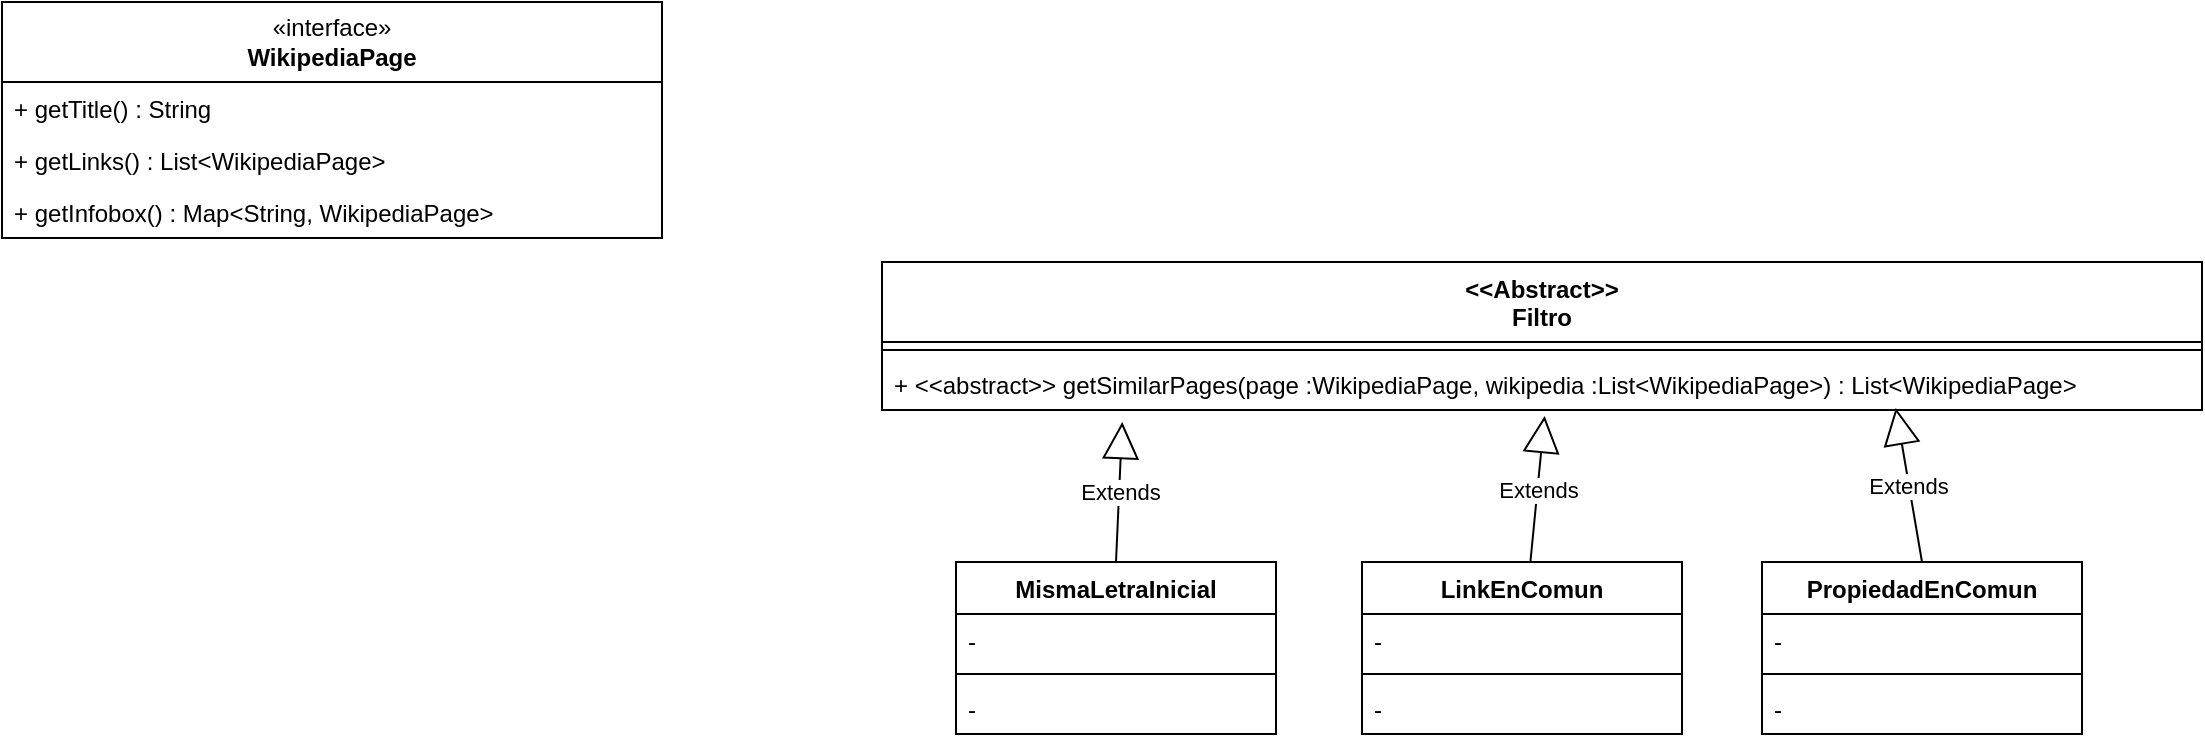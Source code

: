 <mxfile version="22.0.3" type="device">
  <diagram id="C5RBs43oDa-KdzZeNtuy" name="Page-1">
    <mxGraphModel dx="1658" dy="821" grid="1" gridSize="10" guides="1" tooltips="1" connect="1" arrows="1" fold="1" page="1" pageScale="1" pageWidth="827" pageHeight="1169" math="0" shadow="0">
      <root>
        <mxCell id="WIyWlLk6GJQsqaUBKTNV-0" />
        <mxCell id="WIyWlLk6GJQsqaUBKTNV-1" parent="WIyWlLk6GJQsqaUBKTNV-0" />
        <mxCell id="1gYyguk0DgfMBUCXOrJ0-1" value="«interface»&lt;br&gt;&lt;b&gt;WikipediaPage&lt;/b&gt;" style="swimlane;fontStyle=0;childLayout=stackLayout;horizontal=1;startSize=40;fillColor=none;horizontalStack=0;resizeParent=1;resizeParentMax=0;resizeLast=0;collapsible=1;marginBottom=0;whiteSpace=wrap;html=1;" vertex="1" parent="WIyWlLk6GJQsqaUBKTNV-1">
          <mxGeometry x="190" y="150" width="330" height="118" as="geometry" />
        </mxCell>
        <mxCell id="1gYyguk0DgfMBUCXOrJ0-2" value="+ getTitle() : String&amp;nbsp;" style="text;strokeColor=none;fillColor=none;align=left;verticalAlign=top;spacingLeft=4;spacingRight=4;overflow=hidden;rotatable=0;points=[[0,0.5],[1,0.5]];portConstraint=eastwest;whiteSpace=wrap;html=1;" vertex="1" parent="1gYyguk0DgfMBUCXOrJ0-1">
          <mxGeometry y="40" width="330" height="26" as="geometry" />
        </mxCell>
        <mxCell id="1gYyguk0DgfMBUCXOrJ0-3" value="+ getLinks() : List&amp;lt;WikipediaPage&amp;gt;&amp;nbsp;" style="text;strokeColor=none;fillColor=none;align=left;verticalAlign=top;spacingLeft=4;spacingRight=4;overflow=hidden;rotatable=0;points=[[0,0.5],[1,0.5]];portConstraint=eastwest;whiteSpace=wrap;html=1;" vertex="1" parent="1gYyguk0DgfMBUCXOrJ0-1">
          <mxGeometry y="66" width="330" height="26" as="geometry" />
        </mxCell>
        <mxCell id="1gYyguk0DgfMBUCXOrJ0-4" value="+ getInfobox() : Map&amp;lt;String, WikipediaPage&amp;gt;" style="text;strokeColor=none;fillColor=none;align=left;verticalAlign=top;spacingLeft=4;spacingRight=4;overflow=hidden;rotatable=0;points=[[0,0.5],[1,0.5]];portConstraint=eastwest;whiteSpace=wrap;html=1;" vertex="1" parent="1gYyguk0DgfMBUCXOrJ0-1">
          <mxGeometry y="92" width="330" height="26" as="geometry" />
        </mxCell>
        <mxCell id="1gYyguk0DgfMBUCXOrJ0-5" value="MismaLetraInicial" style="swimlane;fontStyle=1;align=center;verticalAlign=top;childLayout=stackLayout;horizontal=1;startSize=26;horizontalStack=0;resizeParent=1;resizeParentMax=0;resizeLast=0;collapsible=1;marginBottom=0;whiteSpace=wrap;html=1;" vertex="1" parent="WIyWlLk6GJQsqaUBKTNV-1">
          <mxGeometry x="667" y="430" width="160" height="86" as="geometry" />
        </mxCell>
        <mxCell id="1gYyguk0DgfMBUCXOrJ0-6" value="-" style="text;strokeColor=none;fillColor=none;align=left;verticalAlign=top;spacingLeft=4;spacingRight=4;overflow=hidden;rotatable=0;points=[[0,0.5],[1,0.5]];portConstraint=eastwest;whiteSpace=wrap;html=1;" vertex="1" parent="1gYyguk0DgfMBUCXOrJ0-5">
          <mxGeometry y="26" width="160" height="26" as="geometry" />
        </mxCell>
        <mxCell id="1gYyguk0DgfMBUCXOrJ0-7" value="" style="line;strokeWidth=1;fillColor=none;align=left;verticalAlign=middle;spacingTop=-1;spacingLeft=3;spacingRight=3;rotatable=0;labelPosition=right;points=[];portConstraint=eastwest;strokeColor=inherit;" vertex="1" parent="1gYyguk0DgfMBUCXOrJ0-5">
          <mxGeometry y="52" width="160" height="8" as="geometry" />
        </mxCell>
        <mxCell id="1gYyguk0DgfMBUCXOrJ0-8" value="-" style="text;strokeColor=none;fillColor=none;align=left;verticalAlign=top;spacingLeft=4;spacingRight=4;overflow=hidden;rotatable=0;points=[[0,0.5],[1,0.5]];portConstraint=eastwest;whiteSpace=wrap;html=1;" vertex="1" parent="1gYyguk0DgfMBUCXOrJ0-5">
          <mxGeometry y="60" width="160" height="26" as="geometry" />
        </mxCell>
        <mxCell id="1gYyguk0DgfMBUCXOrJ0-9" value="LinkEnComun" style="swimlane;fontStyle=1;align=center;verticalAlign=top;childLayout=stackLayout;horizontal=1;startSize=26;horizontalStack=0;resizeParent=1;resizeParentMax=0;resizeLast=0;collapsible=1;marginBottom=0;whiteSpace=wrap;html=1;" vertex="1" parent="WIyWlLk6GJQsqaUBKTNV-1">
          <mxGeometry x="870" y="430" width="160" height="86" as="geometry" />
        </mxCell>
        <mxCell id="1gYyguk0DgfMBUCXOrJ0-10" value="-" style="text;strokeColor=none;fillColor=none;align=left;verticalAlign=top;spacingLeft=4;spacingRight=4;overflow=hidden;rotatable=0;points=[[0,0.5],[1,0.5]];portConstraint=eastwest;whiteSpace=wrap;html=1;" vertex="1" parent="1gYyguk0DgfMBUCXOrJ0-9">
          <mxGeometry y="26" width="160" height="26" as="geometry" />
        </mxCell>
        <mxCell id="1gYyguk0DgfMBUCXOrJ0-11" value="" style="line;strokeWidth=1;fillColor=none;align=left;verticalAlign=middle;spacingTop=-1;spacingLeft=3;spacingRight=3;rotatable=0;labelPosition=right;points=[];portConstraint=eastwest;strokeColor=inherit;" vertex="1" parent="1gYyguk0DgfMBUCXOrJ0-9">
          <mxGeometry y="52" width="160" height="8" as="geometry" />
        </mxCell>
        <mxCell id="1gYyguk0DgfMBUCXOrJ0-12" value="-" style="text;strokeColor=none;fillColor=none;align=left;verticalAlign=top;spacingLeft=4;spacingRight=4;overflow=hidden;rotatable=0;points=[[0,0.5],[1,0.5]];portConstraint=eastwest;whiteSpace=wrap;html=1;" vertex="1" parent="1gYyguk0DgfMBUCXOrJ0-9">
          <mxGeometry y="60" width="160" height="26" as="geometry" />
        </mxCell>
        <mxCell id="1gYyguk0DgfMBUCXOrJ0-13" value="PropiedadEnComun" style="swimlane;fontStyle=1;align=center;verticalAlign=top;childLayout=stackLayout;horizontal=1;startSize=26;horizontalStack=0;resizeParent=1;resizeParentMax=0;resizeLast=0;collapsible=1;marginBottom=0;whiteSpace=wrap;html=1;" vertex="1" parent="WIyWlLk6GJQsqaUBKTNV-1">
          <mxGeometry x="1070" y="430" width="160" height="86" as="geometry" />
        </mxCell>
        <mxCell id="1gYyguk0DgfMBUCXOrJ0-14" value="-" style="text;strokeColor=none;fillColor=none;align=left;verticalAlign=top;spacingLeft=4;spacingRight=4;overflow=hidden;rotatable=0;points=[[0,0.5],[1,0.5]];portConstraint=eastwest;whiteSpace=wrap;html=1;" vertex="1" parent="1gYyguk0DgfMBUCXOrJ0-13">
          <mxGeometry y="26" width="160" height="26" as="geometry" />
        </mxCell>
        <mxCell id="1gYyguk0DgfMBUCXOrJ0-15" value="" style="line;strokeWidth=1;fillColor=none;align=left;verticalAlign=middle;spacingTop=-1;spacingLeft=3;spacingRight=3;rotatable=0;labelPosition=right;points=[];portConstraint=eastwest;strokeColor=inherit;" vertex="1" parent="1gYyguk0DgfMBUCXOrJ0-13">
          <mxGeometry y="52" width="160" height="8" as="geometry" />
        </mxCell>
        <mxCell id="1gYyguk0DgfMBUCXOrJ0-16" value="-" style="text;strokeColor=none;fillColor=none;align=left;verticalAlign=top;spacingLeft=4;spacingRight=4;overflow=hidden;rotatable=0;points=[[0,0.5],[1,0.5]];portConstraint=eastwest;whiteSpace=wrap;html=1;" vertex="1" parent="1gYyguk0DgfMBUCXOrJ0-13">
          <mxGeometry y="60" width="160" height="26" as="geometry" />
        </mxCell>
        <mxCell id="1gYyguk0DgfMBUCXOrJ0-17" value="&amp;lt;&amp;lt;Abstract&amp;gt;&amp;gt;&lt;br&gt;Filtro" style="swimlane;fontStyle=1;align=center;verticalAlign=top;childLayout=stackLayout;horizontal=1;startSize=40;horizontalStack=0;resizeParent=1;resizeParentMax=0;resizeLast=0;collapsible=1;marginBottom=0;whiteSpace=wrap;html=1;" vertex="1" parent="WIyWlLk6GJQsqaUBKTNV-1">
          <mxGeometry x="630" y="280" width="660" height="74" as="geometry" />
        </mxCell>
        <mxCell id="1gYyguk0DgfMBUCXOrJ0-19" value="" style="line;strokeWidth=1;fillColor=none;align=left;verticalAlign=middle;spacingTop=-1;spacingLeft=3;spacingRight=3;rotatable=0;labelPosition=right;points=[];portConstraint=eastwest;strokeColor=inherit;" vertex="1" parent="1gYyguk0DgfMBUCXOrJ0-17">
          <mxGeometry y="40" width="660" height="8" as="geometry" />
        </mxCell>
        <mxCell id="1gYyguk0DgfMBUCXOrJ0-20" value="+ &amp;lt;&amp;lt;&lt;span style=&quot;background-color: initial;&quot; class=&quot;hljs-keyword&quot;&gt;abstract&lt;/span&gt;&lt;span style=&quot;background-color: initial;&quot;&gt;&amp;gt;&amp;gt;&amp;nbsp;&lt;/span&gt;&lt;span style=&quot;background-color: initial;&quot;&gt;getSimilarPages(page :WikipediaPage&lt;/span&gt;&lt;span style=&quot;background-color: initial;&quot;&gt;,&amp;nbsp;&lt;/span&gt;&lt;span style=&quot;background-color: initial;&quot;&gt;wikipedia :&lt;/span&gt;&lt;span style=&quot;background-color: initial;&quot;&gt;List&amp;lt;WikipediaPage&amp;gt;&lt;/span&gt;&lt;span style=&quot;background-color: initial;&quot;&gt;) :&amp;nbsp;&lt;/span&gt;&lt;span style=&quot;background-color: initial;&quot;&gt;List&amp;lt;WikipediaPage&amp;gt;&amp;nbsp;&lt;/span&gt;" style="text;strokeColor=none;fillColor=none;align=left;verticalAlign=top;spacingLeft=4;spacingRight=4;overflow=hidden;rotatable=0;points=[[0,0.5],[1,0.5]];portConstraint=eastwest;whiteSpace=wrap;html=1;" vertex="1" parent="1gYyguk0DgfMBUCXOrJ0-17">
          <mxGeometry y="48" width="660" height="26" as="geometry" />
        </mxCell>
        <mxCell id="1gYyguk0DgfMBUCXOrJ0-21" value="Extends" style="endArrow=block;endSize=16;endFill=0;html=1;rounded=0;entryX=0.182;entryY=1.231;entryDx=0;entryDy=0;entryPerimeter=0;exitX=0.5;exitY=0;exitDx=0;exitDy=0;" edge="1" parent="WIyWlLk6GJQsqaUBKTNV-1" source="1gYyguk0DgfMBUCXOrJ0-5" target="1gYyguk0DgfMBUCXOrJ0-20">
          <mxGeometry width="160" relative="1" as="geometry">
            <mxPoint x="590" y="430" as="sourcePoint" />
            <mxPoint x="750" y="430" as="targetPoint" />
          </mxGeometry>
        </mxCell>
        <mxCell id="1gYyguk0DgfMBUCXOrJ0-22" value="Extends" style="endArrow=block;endSize=16;endFill=0;html=1;rounded=0;entryX=0.502;entryY=1.115;entryDx=0;entryDy=0;entryPerimeter=0;" edge="1" parent="WIyWlLk6GJQsqaUBKTNV-1" source="1gYyguk0DgfMBUCXOrJ0-9" target="1gYyguk0DgfMBUCXOrJ0-20">
          <mxGeometry width="160" relative="1" as="geometry">
            <mxPoint x="757" y="440" as="sourcePoint" />
            <mxPoint x="760" y="370" as="targetPoint" />
          </mxGeometry>
        </mxCell>
        <mxCell id="1gYyguk0DgfMBUCXOrJ0-23" value="Extends" style="endArrow=block;endSize=16;endFill=0;html=1;rounded=0;entryX=0.768;entryY=0.962;entryDx=0;entryDy=0;entryPerimeter=0;exitX=0.5;exitY=0;exitDx=0;exitDy=0;" edge="1" parent="WIyWlLk6GJQsqaUBKTNV-1" source="1gYyguk0DgfMBUCXOrJ0-13" target="1gYyguk0DgfMBUCXOrJ0-20">
          <mxGeometry width="160" relative="1" as="geometry">
            <mxPoint x="767" y="450" as="sourcePoint" />
            <mxPoint x="770" y="380" as="targetPoint" />
          </mxGeometry>
        </mxCell>
      </root>
    </mxGraphModel>
  </diagram>
</mxfile>
